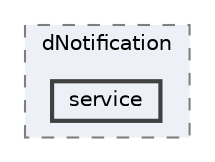 digraph "repository/dNotification/src/main/java/com/sterlite/cal/dNotification/service"
{
 // LATEX_PDF_SIZE
  bgcolor="transparent";
  edge [fontname=Helvetica,fontsize=10,labelfontname=Helvetica,labelfontsize=10];
  node [fontname=Helvetica,fontsize=10,shape=box,height=0.2,width=0.4];
  compound=true
  subgraph clusterdir_f3f0fd850f9af0d5201651e761fc2893 {
    graph [ bgcolor="#edf0f7", pencolor="grey50", label="dNotification", fontname=Helvetica,fontsize=10 style="filled,dashed", URL="dir_f3f0fd850f9af0d5201651e761fc2893.html",tooltip=""]
  dir_9c035a17e8db2a437653ee33675be5a8 [label="service", fillcolor="#edf0f7", color="grey25", style="filled,bold", URL="dir_9c035a17e8db2a437653ee33675be5a8.html",tooltip=""];
  }
}
